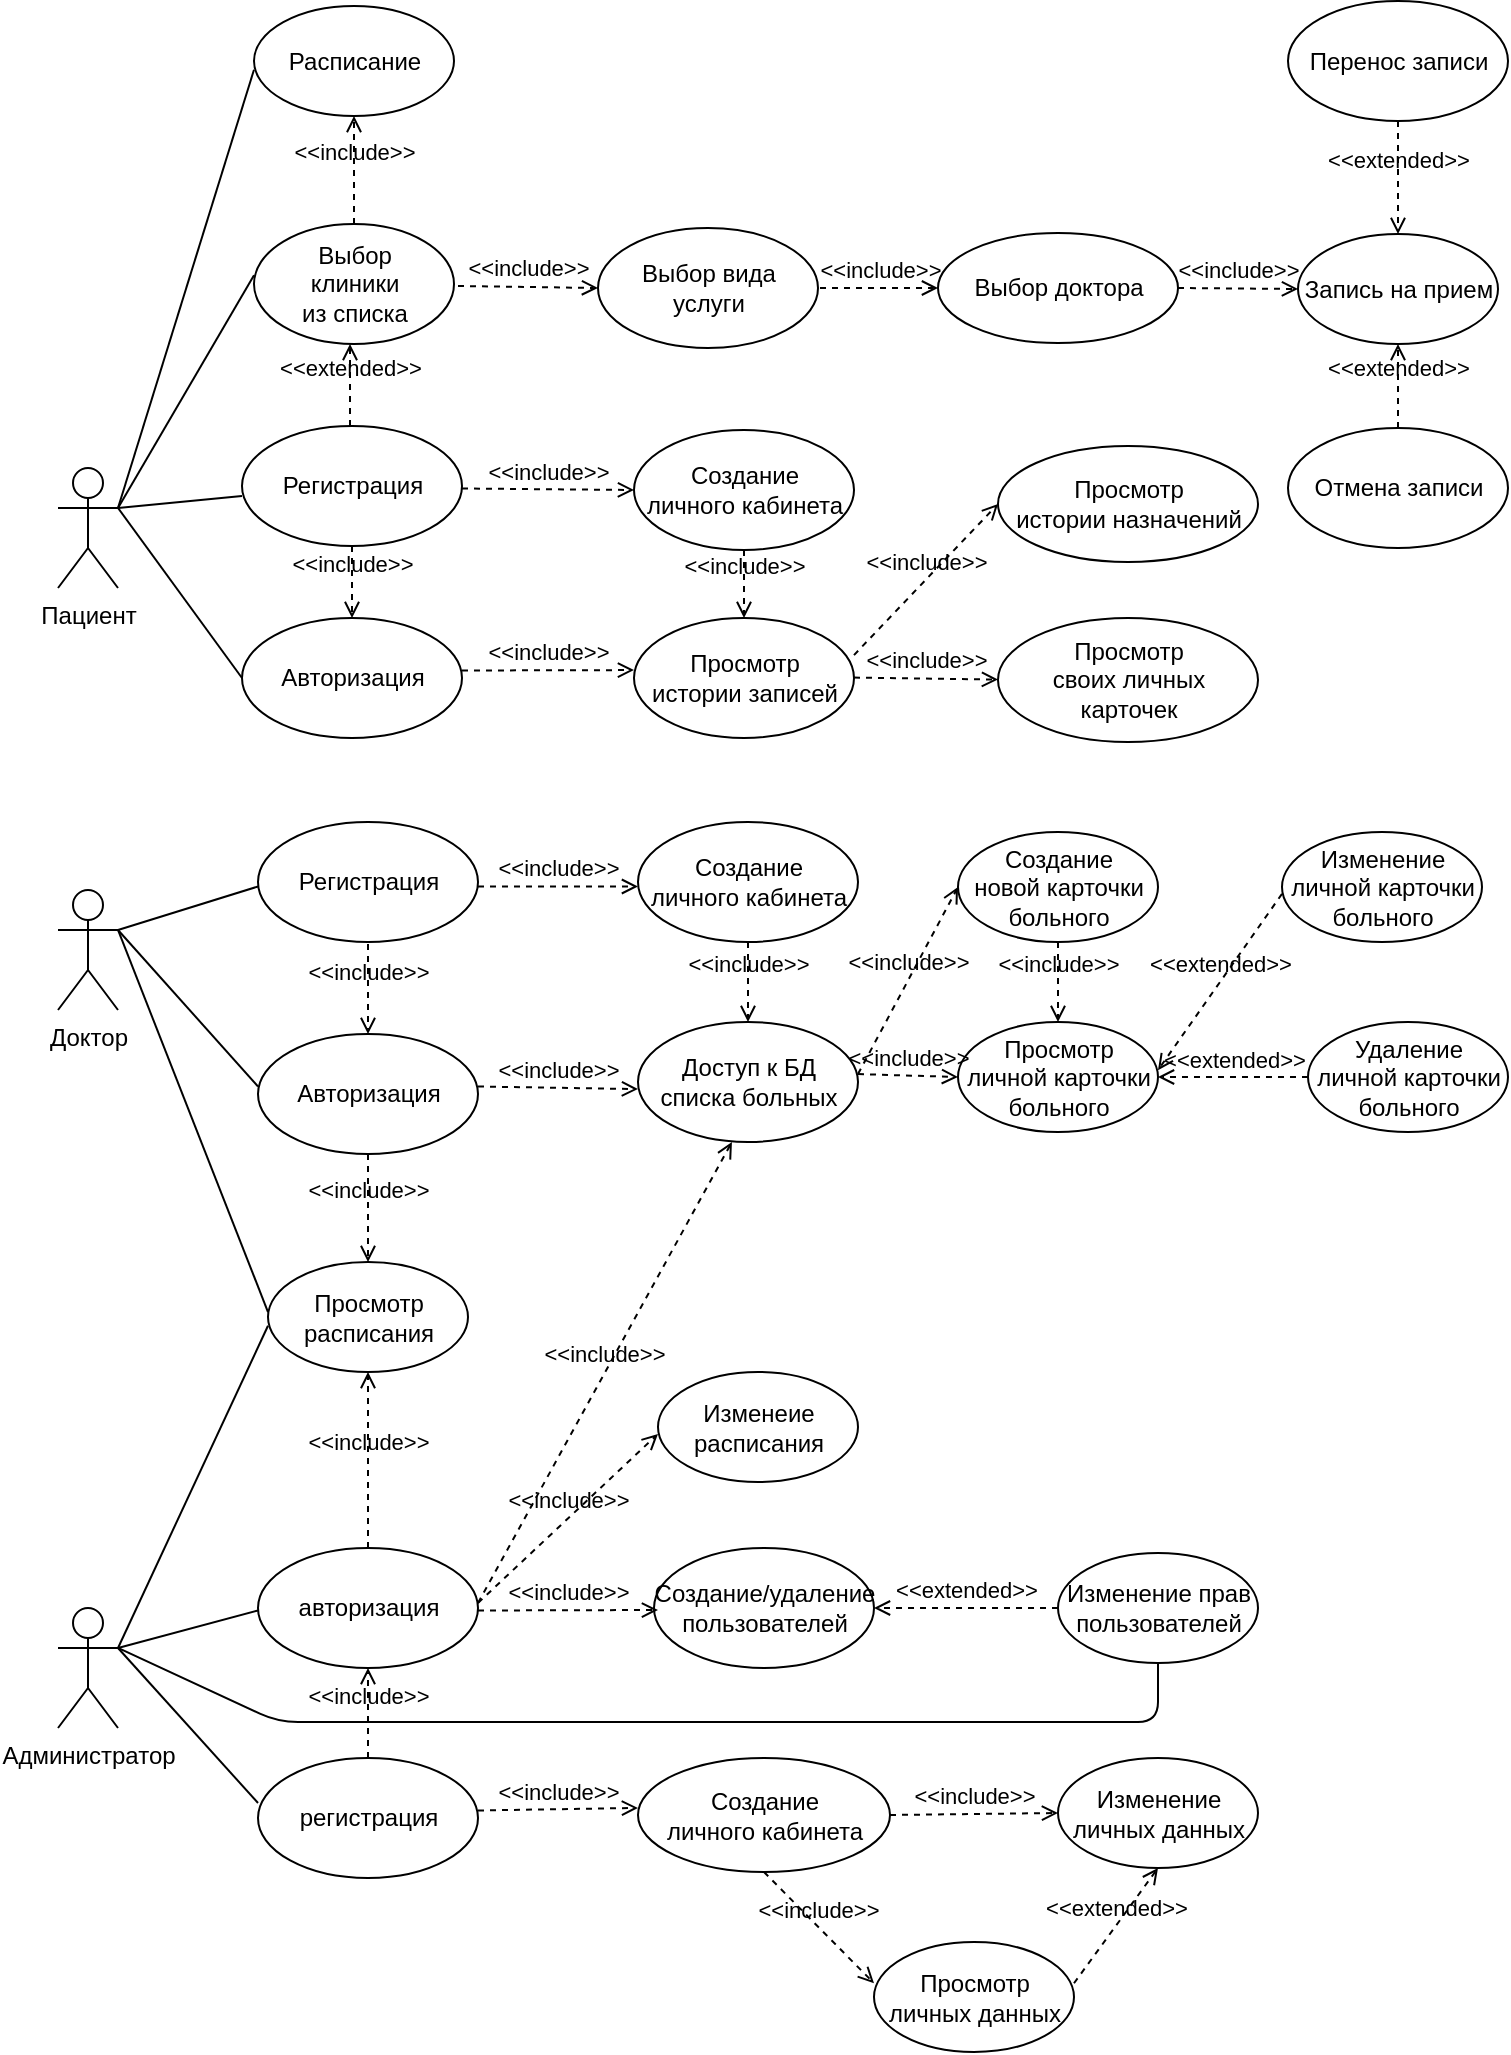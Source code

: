 <mxfile>
    <diagram id="ggYDEeV_3CgnaijYlMCd" name="Страница 1">
        <mxGraphModel dx="857" dy="478" grid="1" gridSize="10" guides="1" tooltips="1" connect="1" arrows="1" fold="1" page="1" pageScale="1" pageWidth="827" pageHeight="1169" math="0" shadow="0">
            <root>
                <mxCell id="0"/>
                <mxCell id="1" parent="0"/>
                <mxCell id="2" value="Пациент" style="shape=umlActor;verticalLabelPosition=bottom;verticalAlign=top;html=1;" parent="1" vertex="1">
                    <mxGeometry x="80" y="243" width="30" height="60" as="geometry"/>
                </mxCell>
                <mxCell id="3" value="Выбор &lt;br&gt;клиники &lt;br&gt;из списка" style="shape=ellipse;container=1;horizontal=1;horizontalStack=0;resizeParent=1;resizeParentMax=0;resizeLast=0;html=1;dashed=0;collapsible=0;" parent="1" vertex="1">
                    <mxGeometry x="178" y="121" width="100" height="60" as="geometry"/>
                </mxCell>
                <mxCell id="17" value="Выбор доктора" style="shape=ellipse;container=1;horizontal=1;horizontalStack=0;resizeParent=1;resizeParentMax=0;resizeLast=0;html=1;dashed=0;collapsible=0;" parent="1" vertex="1">
                    <mxGeometry x="520" y="125.5" width="120" height="55" as="geometry"/>
                </mxCell>
                <mxCell id="23" value="Расписание" style="shape=ellipse;container=1;horizontal=1;horizontalStack=0;resizeParent=1;resizeParentMax=0;resizeLast=0;html=1;dashed=0;collapsible=0;" parent="1" vertex="1">
                    <mxGeometry x="178" y="12" width="100" height="55" as="geometry"/>
                </mxCell>
                <mxCell id="36" value="Доктор" style="shape=umlActor;verticalLabelPosition=bottom;verticalAlign=top;html=1;" parent="1" vertex="1">
                    <mxGeometry x="80" y="454" width="30" height="60" as="geometry"/>
                </mxCell>
                <mxCell id="39" value="Запись на прием" style="shape=ellipse;container=1;horizontal=1;horizontalStack=0;resizeParent=1;resizeParentMax=0;resizeLast=0;html=1;dashed=0;collapsible=0;" parent="1" vertex="1">
                    <mxGeometry x="700" y="126" width="100" height="55" as="geometry"/>
                </mxCell>
                <mxCell id="43" value="Выбор вида&lt;br&gt;услуги" style="shape=ellipse;container=1;horizontal=1;horizontalStack=0;resizeParent=1;resizeParentMax=0;resizeLast=0;html=1;dashed=0;collapsible=0;" parent="1" vertex="1">
                    <mxGeometry x="350" y="123" width="110" height="60" as="geometry"/>
                </mxCell>
                <mxCell id="71" value="Администратор" style="shape=umlActor;verticalLabelPosition=bottom;verticalAlign=top;html=1;" parent="1" vertex="1">
                    <mxGeometry x="80" y="813" width="30" height="60" as="geometry"/>
                </mxCell>
                <mxCell id="86" value="Изменение прав&lt;br&gt;пользователей" style="shape=ellipse;container=1;horizontal=1;horizontalStack=0;resizeParent=1;resizeParentMax=0;resizeLast=0;html=1;dashed=0;collapsible=0;" parent="1" vertex="1">
                    <mxGeometry x="580" y="785.5" width="100" height="55" as="geometry"/>
                </mxCell>
                <mxCell id="91" value="Отмена записи" style="shape=ellipse;container=1;horizontal=1;horizontalStack=0;resizeParent=1;resizeParentMax=0;resizeLast=0;html=1;dashed=0;collapsible=0;" parent="1" vertex="1">
                    <mxGeometry x="695" y="223" width="110" height="60" as="geometry"/>
                </mxCell>
                <mxCell id="101" value="Перенос записи" style="shape=ellipse;container=1;horizontal=1;horizontalStack=0;resizeParent=1;resizeParentMax=0;resizeLast=0;html=1;dashed=0;collapsible=0;" parent="1" vertex="1">
                    <mxGeometry x="695" y="9.5" width="110" height="60" as="geometry"/>
                </mxCell>
                <mxCell id="114" value="Создание &lt;br&gt;личного кабинета" style="shape=ellipse;container=1;horizontal=1;horizontalStack=0;resizeParent=1;resizeParentMax=0;resizeLast=0;html=1;dashed=0;collapsible=0;" parent="1" vertex="1">
                    <mxGeometry x="370" y="888" width="126" height="57" as="geometry"/>
                </mxCell>
                <mxCell id="190" value="" style="group" parent="1" vertex="1" connectable="0">
                    <mxGeometry x="130" y="783" width="358" height="165" as="geometry"/>
                </mxCell>
                <mxCell id="47" value="регистрация" style="shape=ellipse;container=1;horizontal=1;horizontalStack=0;resizeParent=1;resizeParentMax=0;resizeLast=0;html=1;dashed=0;collapsible=0;" parent="190" vertex="1">
                    <mxGeometry x="50" y="105" width="110" height="60" as="geometry"/>
                </mxCell>
                <mxCell id="168" value="авторизация" style="shape=ellipse;container=1;horizontal=1;horizontalStack=0;resizeParent=1;resizeParentMax=0;resizeLast=0;html=1;dashed=0;collapsible=0;" parent="190" vertex="1">
                    <mxGeometry x="50" width="110" height="60" as="geometry"/>
                </mxCell>
                <mxCell id="180" value="&amp;lt;&amp;lt;include&amp;gt;&amp;gt;" style="endArrow=open;html=1;rounded=0;align=center;verticalAlign=bottom;dashed=1;endFill=0;labelBackgroundColor=none;entryX=0.5;entryY=1;entryDx=0;entryDy=0;exitX=0.5;exitY=0;exitDx=0;exitDy=0;" parent="190" source="47" target="168" edge="1">
                    <mxGeometry relative="1" as="geometry">
                        <mxPoint x="105" y="97" as="sourcePoint"/>
                        <mxPoint x="480" y="65" as="targetPoint"/>
                    </mxGeometry>
                </mxCell>
                <mxCell id="181" value="" style="resizable=0;html=1;align=center;verticalAlign=top;labelBackgroundColor=none;" parent="180" connectable="0" vertex="1">
                    <mxGeometry relative="1" as="geometry"/>
                </mxCell>
                <mxCell id="184" value="&amp;lt;&amp;lt;include&amp;gt;&amp;gt;" style="endArrow=open;html=1;rounded=0;align=center;verticalAlign=bottom;dashed=1;endFill=0;labelBackgroundColor=none;exitX=1;exitY=0.25;exitDx=0;exitDy=0;entryX=0;entryY=0.25;entryDx=0;entryDy=0;" parent="190" edge="1">
                    <mxGeometry relative="1" as="geometry">
                        <mxPoint x="160" y="131.25" as="sourcePoint"/>
                        <mxPoint x="240" y="129.943" as="targetPoint"/>
                    </mxGeometry>
                </mxCell>
                <mxCell id="185" value="" style="resizable=0;html=1;align=center;verticalAlign=top;labelBackgroundColor=none;" parent="184" connectable="0" vertex="1">
                    <mxGeometry relative="1" as="geometry"/>
                </mxCell>
                <mxCell id="186" value="Создание/удаление&lt;br&gt;пользователей" style="shape=ellipse;container=1;horizontal=1;horizontalStack=0;resizeParent=1;resizeParentMax=0;resizeLast=0;html=1;dashed=0;collapsible=0;" parent="190" vertex="1">
                    <mxGeometry x="248" width="110" height="60" as="geometry"/>
                </mxCell>
                <mxCell id="188" value="&amp;lt;&amp;lt;include&amp;gt;&amp;gt;" style="endArrow=open;html=1;rounded=0;align=center;verticalAlign=bottom;dashed=1;endFill=0;labelBackgroundColor=none;exitX=1;exitY=0.75;exitDx=0;exitDy=0;" parent="190" edge="1">
                    <mxGeometry relative="1" as="geometry">
                        <mxPoint x="160" y="31.25" as="sourcePoint"/>
                        <mxPoint x="250" y="31" as="targetPoint"/>
                    </mxGeometry>
                </mxCell>
                <mxCell id="189" value="" style="resizable=0;html=1;align=center;verticalAlign=top;labelBackgroundColor=none;" parent="188" connectable="0" vertex="1">
                    <mxGeometry relative="1" as="geometry"/>
                </mxCell>
                <mxCell id="206" value="" style="group" parent="1" vertex="1" connectable="0">
                    <mxGeometry x="130" y="420" width="358" height="165" as="geometry"/>
                </mxCell>
                <mxCell id="207" value="Авторизация" style="shape=ellipse;container=1;horizontal=1;horizontalStack=0;resizeParent=1;resizeParentMax=0;resizeLast=0;html=1;dashed=0;collapsible=0;" parent="206" vertex="1">
                    <mxGeometry x="50" y="106" width="110" height="60" as="geometry"/>
                </mxCell>
                <mxCell id="209" value="Регистрация" style="shape=ellipse;container=1;horizontal=1;horizontalStack=0;resizeParent=1;resizeParentMax=0;resizeLast=0;html=1;dashed=0;collapsible=0;" parent="206" vertex="1">
                    <mxGeometry x="50" width="110" height="60" as="geometry"/>
                </mxCell>
                <mxCell id="213" value="&amp;lt;&amp;lt;include&amp;gt;&amp;gt;" style="endArrow=open;html=1;rounded=0;align=center;verticalAlign=bottom;dashed=1;endFill=0;labelBackgroundColor=none;exitX=0.5;exitY=1;exitDx=0;exitDy=0;" parent="206" target="207" edge="1">
                    <mxGeometry relative="1" as="geometry">
                        <mxPoint x="105" y="61" as="sourcePoint"/>
                        <mxPoint x="480" y="66" as="targetPoint"/>
                    </mxGeometry>
                </mxCell>
                <mxCell id="214" value="" style="resizable=0;html=1;align=center;verticalAlign=top;labelBackgroundColor=none;" parent="213" connectable="0" vertex="1">
                    <mxGeometry relative="1" as="geometry"/>
                </mxCell>
                <mxCell id="215" value="&amp;lt;&amp;lt;include&amp;gt;&amp;gt;" style="endArrow=open;html=1;rounded=0;align=center;verticalAlign=bottom;dashed=1;endFill=0;labelBackgroundColor=none;exitX=1;exitY=0.25;exitDx=0;exitDy=0;entryX=0;entryY=1;entryDx=0;entryDy=0;" parent="206" edge="1">
                    <mxGeometry relative="1" as="geometry">
                        <mxPoint x="160" y="132.25" as="sourcePoint"/>
                        <mxPoint x="240" y="133.54" as="targetPoint"/>
                    </mxGeometry>
                </mxCell>
                <mxCell id="216" value="" style="resizable=0;html=1;align=center;verticalAlign=top;labelBackgroundColor=none;" parent="215" connectable="0" vertex="1">
                    <mxGeometry relative="1" as="geometry"/>
                </mxCell>
                <mxCell id="217" value="Создание&lt;br&gt;личного кабинета" style="shape=ellipse;container=1;horizontal=1;horizontalStack=0;resizeParent=1;resizeParentMax=0;resizeLast=0;html=1;dashed=0;collapsible=0;" parent="206" vertex="1">
                    <mxGeometry x="240" width="110" height="60" as="geometry"/>
                </mxCell>
                <mxCell id="219" value="&amp;lt;&amp;lt;include&amp;gt;&amp;gt;" style="endArrow=open;html=1;rounded=0;align=center;verticalAlign=bottom;dashed=1;endFill=0;labelBackgroundColor=none;exitX=1;exitY=0.75;exitDx=0;exitDy=0;entryX=0;entryY=0.75;entryDx=0;entryDy=0;" parent="206" edge="1">
                    <mxGeometry relative="1" as="geometry">
                        <mxPoint x="160" y="32.25" as="sourcePoint"/>
                        <mxPoint x="240" y="32.25" as="targetPoint"/>
                    </mxGeometry>
                </mxCell>
                <mxCell id="220" value="" style="resizable=0;html=1;align=center;verticalAlign=top;labelBackgroundColor=none;" parent="219" connectable="0" vertex="1">
                    <mxGeometry relative="1" as="geometry"/>
                </mxCell>
                <mxCell id="96" value="Доступ к БД&lt;br&gt;списка больных" style="shape=ellipse;container=1;horizontal=1;horizontalStack=0;resizeParent=1;resizeParentMax=0;resizeLast=0;html=1;dashed=0;collapsible=0;" parent="206" vertex="1">
                    <mxGeometry x="240" y="100" width="110" height="60" as="geometry"/>
                </mxCell>
                <mxCell id="288" value="&amp;lt;&amp;lt;include&amp;gt;&amp;gt;" style="endArrow=open;html=1;rounded=0;align=center;verticalAlign=bottom;dashed=1;endFill=0;labelBackgroundColor=none;exitX=0.5;exitY=1;exitDx=0;exitDy=0;entryX=0.5;entryY=0;entryDx=0;entryDy=0;" parent="206" source="217" target="96" edge="1">
                    <mxGeometry relative="1" as="geometry">
                        <mxPoint x="105" y="61" as="sourcePoint"/>
                        <mxPoint x="480" y="66" as="targetPoint"/>
                    </mxGeometry>
                </mxCell>
                <mxCell id="289" value="" style="resizable=0;html=1;align=center;verticalAlign=top;labelBackgroundColor=none;" parent="288" connectable="0" vertex="1">
                    <mxGeometry relative="1" as="geometry"/>
                </mxCell>
                <mxCell id="227" value="" style="group" parent="1" vertex="1" connectable="0">
                    <mxGeometry x="122" y="213" width="358" height="165" as="geometry"/>
                </mxCell>
                <mxCell id="228" value="Авторизация" style="shape=ellipse;container=1;horizontal=1;horizontalStack=0;resizeParent=1;resizeParentMax=0;resizeLast=0;html=1;dashed=0;collapsible=0;" parent="227" vertex="1">
                    <mxGeometry x="50" y="105" width="110" height="60" as="geometry"/>
                </mxCell>
                <mxCell id="230" value="Регистрация" style="shape=ellipse;container=1;horizontal=1;horizontalStack=0;resizeParent=1;resizeParentMax=0;resizeLast=0;html=1;dashed=0;collapsible=0;" parent="227" vertex="1">
                    <mxGeometry x="50" y="9" width="110" height="60" as="geometry"/>
                </mxCell>
                <mxCell id="232" value="&amp;lt;&amp;lt;include&amp;gt;&amp;gt;" style="endArrow=open;html=1;rounded=0;align=center;verticalAlign=bottom;dashed=1;endFill=0;labelBackgroundColor=none;exitX=0.5;exitY=1;exitDx=0;exitDy=0;" parent="227" source="230" target="228" edge="1">
                    <mxGeometry relative="1" as="geometry">
                        <mxPoint x="320" y="65" as="sourcePoint"/>
                        <mxPoint x="480" y="65" as="targetPoint"/>
                    </mxGeometry>
                </mxCell>
                <mxCell id="233" value="" style="resizable=0;html=1;align=center;verticalAlign=top;labelBackgroundColor=none;" parent="232" connectable="0" vertex="1">
                    <mxGeometry relative="1" as="geometry"/>
                </mxCell>
                <mxCell id="234" value="&amp;lt;&amp;lt;include&amp;gt;&amp;gt;" style="endArrow=open;html=1;rounded=0;align=center;verticalAlign=bottom;dashed=1;endFill=0;labelBackgroundColor=none;exitX=1;exitY=0.25;exitDx=0;exitDy=0;entryX=0;entryY=0.5;entryDx=0;entryDy=0;" parent="227" edge="1">
                    <mxGeometry relative="1" as="geometry">
                        <mxPoint x="160" y="131.25" as="sourcePoint"/>
                        <mxPoint x="246" y="131.04" as="targetPoint"/>
                    </mxGeometry>
                </mxCell>
                <mxCell id="235" value="" style="resizable=0;html=1;align=center;verticalAlign=top;labelBackgroundColor=none;" parent="234" connectable="0" vertex="1">
                    <mxGeometry relative="1" as="geometry"/>
                </mxCell>
                <mxCell id="236" value="Создание&lt;br&gt;личного кабинета" style="shape=ellipse;container=1;horizontal=1;horizontalStack=0;resizeParent=1;resizeParentMax=0;resizeLast=0;html=1;dashed=0;collapsible=0;" parent="227" vertex="1">
                    <mxGeometry x="246" y="11" width="110" height="60" as="geometry"/>
                </mxCell>
                <mxCell id="238" value="&amp;lt;&amp;lt;include&amp;gt;&amp;gt;" style="endArrow=open;html=1;rounded=0;align=center;verticalAlign=bottom;dashed=1;endFill=0;labelBackgroundColor=none;exitX=1;exitY=0.75;exitDx=0;exitDy=0;entryX=0;entryY=0.5;entryDx=0;entryDy=0;" parent="227" target="236" edge="1">
                    <mxGeometry relative="1" as="geometry">
                        <mxPoint x="160" y="40.25" as="sourcePoint"/>
                        <mxPoint x="238" y="31" as="targetPoint"/>
                    </mxGeometry>
                </mxCell>
                <mxCell id="239" value="" style="resizable=0;html=1;align=center;verticalAlign=top;labelBackgroundColor=none;" parent="238" connectable="0" vertex="1">
                    <mxGeometry relative="1" as="geometry"/>
                </mxCell>
                <mxCell id="263" value="Просмотр &lt;br&gt;истории записей" style="shape=ellipse;container=1;horizontal=1;horizontalStack=0;resizeParent=1;resizeParentMax=0;resizeLast=0;html=1;dashed=0;collapsible=0;" parent="227" vertex="1">
                    <mxGeometry x="246" y="105" width="110" height="60" as="geometry"/>
                </mxCell>
                <mxCell id="267" value="&amp;lt;&amp;lt;include&amp;gt;&amp;gt;" style="endArrow=open;html=1;rounded=0;align=center;verticalAlign=bottom;dashed=1;endFill=0;labelBackgroundColor=none;exitX=0.5;exitY=1;exitDx=0;exitDy=0;entryX=0.5;entryY=0;entryDx=0;entryDy=0;" parent="227" source="236" target="263" edge="1">
                    <mxGeometry relative="1" as="geometry">
                        <mxPoint x="105" y="60" as="sourcePoint"/>
                        <mxPoint x="227.0" y="286" as="targetPoint"/>
                    </mxGeometry>
                </mxCell>
                <mxCell id="268" value="" style="resizable=0;html=1;align=center;verticalAlign=top;labelBackgroundColor=none;" parent="267" connectable="0" vertex="1">
                    <mxGeometry relative="1" as="geometry"/>
                </mxCell>
                <mxCell id="245" value="" style="endArrow=none;html=1;exitX=1;exitY=0.333;exitDx=0;exitDy=0;exitPerimeter=0;entryX=0;entryY=0.5;entryDx=0;entryDy=0;" parent="1" source="2" edge="1">
                    <mxGeometry width="50" height="50" relative="1" as="geometry">
                        <mxPoint x="500" y="392" as="sourcePoint"/>
                        <mxPoint x="172" y="348" as="targetPoint"/>
                    </mxGeometry>
                </mxCell>
                <mxCell id="246" value="" style="endArrow=none;html=1;exitX=1;exitY=0.333;exitDx=0;exitDy=0;exitPerimeter=0;entryX=0;entryY=1;entryDx=0;entryDy=0;" parent="1" source="2" edge="1">
                    <mxGeometry width="50" height="50" relative="1" as="geometry">
                        <mxPoint x="500" y="392" as="sourcePoint"/>
                        <mxPoint x="172" y="257" as="targetPoint"/>
                    </mxGeometry>
                </mxCell>
                <mxCell id="247" value="" style="endArrow=none;html=1;exitX=1;exitY=0.333;exitDx=0;exitDy=0;exitPerimeter=0;entryX=0;entryY=0.25;entryDx=0;entryDy=0;" parent="1" source="2" edge="1">
                    <mxGeometry width="50" height="50" relative="1" as="geometry">
                        <mxPoint x="500" y="392" as="sourcePoint"/>
                        <mxPoint x="178" y="146.63" as="targetPoint"/>
                    </mxGeometry>
                </mxCell>
                <mxCell id="249" value="&amp;lt;&amp;lt;include&amp;gt;&amp;gt;" style="endArrow=open;html=1;rounded=0;align=center;verticalAlign=bottom;dashed=1;endFill=0;labelBackgroundColor=none;exitX=0.5;exitY=0;exitDx=0;exitDy=0;entryX=0.5;entryY=1;entryDx=0;entryDy=0;" parent="1" source="3" target="23" edge="1">
                    <mxGeometry relative="1" as="geometry">
                        <mxPoint x="442" y="278" as="sourcePoint"/>
                        <mxPoint x="602" y="278" as="targetPoint"/>
                    </mxGeometry>
                </mxCell>
                <mxCell id="250" value="" style="resizable=0;html=1;align=center;verticalAlign=top;labelBackgroundColor=none;" parent="249" connectable="0" vertex="1">
                    <mxGeometry relative="1" as="geometry"/>
                </mxCell>
                <mxCell id="251" value="&amp;lt;&amp;lt;include&amp;gt;&amp;gt;" style="endArrow=open;html=1;rounded=0;align=center;verticalAlign=bottom;dashed=1;endFill=0;labelBackgroundColor=none;entryX=0;entryY=0.5;entryDx=0;entryDy=0;" parent="1" target="43" edge="1">
                    <mxGeometry relative="1" as="geometry">
                        <mxPoint x="280" y="152" as="sourcePoint"/>
                        <mxPoint x="602" y="278" as="targetPoint"/>
                    </mxGeometry>
                </mxCell>
                <mxCell id="252" value="" style="resizable=0;html=1;align=center;verticalAlign=top;labelBackgroundColor=none;" parent="251" connectable="0" vertex="1">
                    <mxGeometry relative="1" as="geometry"/>
                </mxCell>
                <mxCell id="253" value="&amp;lt;&amp;lt;include&amp;gt;&amp;gt;" style="endArrow=open;html=1;rounded=0;align=center;verticalAlign=bottom;dashed=1;endFill=0;labelBackgroundColor=none;exitX=1;exitY=0.5;exitDx=0;exitDy=0;entryX=0;entryY=0.5;entryDx=0;entryDy=0;" parent="1" target="17" edge="1">
                    <mxGeometry relative="1" as="geometry">
                        <mxPoint x="461" y="153" as="sourcePoint"/>
                        <mxPoint x="602" y="278" as="targetPoint"/>
                    </mxGeometry>
                </mxCell>
                <mxCell id="254" value="" style="resizable=0;html=1;align=center;verticalAlign=top;labelBackgroundColor=none;" parent="253" connectable="0" vertex="1">
                    <mxGeometry relative="1" as="geometry"/>
                </mxCell>
                <mxCell id="257" value="&amp;lt;&amp;lt;include&amp;gt;&amp;gt;" style="endArrow=open;html=1;rounded=0;align=center;verticalAlign=bottom;dashed=1;endFill=0;labelBackgroundColor=none;entryX=0;entryY=0.5;entryDx=0;entryDy=0;exitX=1;exitY=0.5;exitDx=0;exitDy=0;" parent="1" source="17" target="39" edge="1">
                    <mxGeometry relative="1" as="geometry">
                        <mxPoint x="520" y="232" as="sourcePoint"/>
                        <mxPoint x="520" y="162" as="targetPoint"/>
                    </mxGeometry>
                </mxCell>
                <mxCell id="258" value="" style="resizable=0;html=1;align=center;verticalAlign=top;labelBackgroundColor=none;" parent="257" connectable="0" vertex="1">
                    <mxGeometry relative="1" as="geometry"/>
                </mxCell>
                <mxCell id="259" value="&amp;lt;&amp;lt;extended&amp;gt;&amp;gt;" style="endArrow=open;html=1;rounded=0;align=center;verticalAlign=bottom;dashed=1;endFill=0;labelBackgroundColor=none;entryX=0.5;entryY=0;entryDx=0;entryDy=0;exitX=0.5;exitY=1;exitDx=0;exitDy=0;" parent="1" source="101" target="39" edge="1">
                    <mxGeometry relative="1" as="geometry">
                        <mxPoint x="520" y="232" as="sourcePoint"/>
                        <mxPoint x="520" y="162" as="targetPoint"/>
                    </mxGeometry>
                </mxCell>
                <mxCell id="260" value="" style="resizable=0;html=1;align=center;verticalAlign=top;labelBackgroundColor=none;" parent="259" connectable="0" vertex="1">
                    <mxGeometry relative="1" as="geometry"/>
                </mxCell>
                <mxCell id="261" value="&amp;lt;&amp;lt;extended&amp;gt;&amp;gt;" style="endArrow=open;html=1;rounded=0;align=center;verticalAlign=bottom;dashed=1;endFill=0;labelBackgroundColor=none;entryX=0.5;entryY=1;entryDx=0;entryDy=0;exitX=0.5;exitY=0;exitDx=0;exitDy=0;" parent="1" source="91" target="39" edge="1">
                    <mxGeometry relative="1" as="geometry">
                        <mxPoint x="520" y="232" as="sourcePoint"/>
                        <mxPoint x="520" y="162" as="targetPoint"/>
                    </mxGeometry>
                </mxCell>
                <mxCell id="262" value="" style="resizable=0;html=1;align=center;verticalAlign=top;labelBackgroundColor=none;" parent="261" connectable="0" vertex="1">
                    <mxGeometry relative="1" as="geometry"/>
                </mxCell>
                <mxCell id="269" value="&amp;lt;&amp;lt;extended&amp;gt;&amp;gt;" style="endArrow=open;html=1;rounded=0;align=center;verticalAlign=bottom;dashed=1;endFill=0;labelBackgroundColor=none;entryX=0.5;entryY=1;entryDx=0;entryDy=0;" parent="1" edge="1">
                    <mxGeometry relative="1" as="geometry">
                        <mxPoint x="226" y="222" as="sourcePoint"/>
                        <mxPoint x="226" y="181" as="targetPoint"/>
                    </mxGeometry>
                </mxCell>
                <mxCell id="270" value="" style="resizable=0;html=1;align=center;verticalAlign=top;labelBackgroundColor=none;" parent="269" connectable="0" vertex="1">
                    <mxGeometry relative="1" as="geometry"/>
                </mxCell>
                <mxCell id="272" value="Просмотр&lt;br&gt;истории назначений" style="shape=ellipse;container=1;horizontal=1;horizontalStack=0;resizeParent=1;resizeParentMax=0;resizeLast=0;html=1;dashed=0;collapsible=0;" parent="1" vertex="1">
                    <mxGeometry x="550" y="232" width="130" height="58" as="geometry"/>
                </mxCell>
                <mxCell id="274" value="Просмотр&lt;br&gt;своих личных&lt;br&gt;карточек" style="shape=ellipse;container=1;horizontal=1;horizontalStack=0;resizeParent=1;resizeParentMax=0;resizeLast=0;html=1;dashed=0;collapsible=0;" parent="1" vertex="1">
                    <mxGeometry x="550" y="318" width="130" height="62" as="geometry"/>
                </mxCell>
                <mxCell id="278" value="&amp;lt;&amp;lt;include&amp;gt;&amp;gt;" style="endArrow=open;html=1;rounded=0;align=center;verticalAlign=bottom;dashed=1;endFill=0;labelBackgroundColor=none;exitX=1;exitY=0;exitDx=0;exitDy=0;entryX=0;entryY=0.5;entryDx=0;entryDy=0;" parent="1" target="272" edge="1">
                    <mxGeometry relative="1" as="geometry">
                        <mxPoint x="478" y="336.54" as="sourcePoint"/>
                        <mxPoint x="602" y="278" as="targetPoint"/>
                    </mxGeometry>
                </mxCell>
                <mxCell id="279" value="" style="resizable=0;html=1;align=center;verticalAlign=top;labelBackgroundColor=none;" parent="278" connectable="0" vertex="1">
                    <mxGeometry relative="1" as="geometry"/>
                </mxCell>
                <mxCell id="280" value="&amp;lt;&amp;lt;include&amp;gt;&amp;gt;" style="endArrow=open;html=1;rounded=0;align=center;verticalAlign=bottom;dashed=1;endFill=0;labelBackgroundColor=none;exitX=1;exitY=0.75;exitDx=0;exitDy=0;entryX=0;entryY=0.75;entryDx=0;entryDy=0;" parent="1" edge="1">
                    <mxGeometry relative="1" as="geometry">
                        <mxPoint x="478" y="347.79" as="sourcePoint"/>
                        <mxPoint x="550" y="348.783" as="targetPoint"/>
                    </mxGeometry>
                </mxCell>
                <mxCell id="281" value="" style="resizable=0;html=1;align=center;verticalAlign=top;labelBackgroundColor=none;" parent="280" connectable="0" vertex="1">
                    <mxGeometry relative="1" as="geometry"/>
                </mxCell>
                <mxCell id="283" value="" style="endArrow=none;html=1;exitX=1;exitY=0.333;exitDx=0;exitDy=0;exitPerimeter=0;entryX=0;entryY=1;entryDx=0;entryDy=0;" parent="1" source="2" edge="1">
                    <mxGeometry width="50" height="50" relative="1" as="geometry">
                        <mxPoint x="390" y="182" as="sourcePoint"/>
                        <mxPoint x="178" y="43.88" as="targetPoint"/>
                    </mxGeometry>
                </mxCell>
                <mxCell id="284" value="" style="endArrow=none;html=1;exitX=1;exitY=0.333;exitDx=0;exitDy=0;exitPerimeter=0;entryX=0;entryY=0.75;entryDx=0;entryDy=0;" parent="1" source="36" edge="1">
                    <mxGeometry width="50" height="50" relative="1" as="geometry">
                        <mxPoint x="510" y="560" as="sourcePoint"/>
                        <mxPoint x="180" y="452.25" as="targetPoint"/>
                    </mxGeometry>
                </mxCell>
                <mxCell id="285" value="" style="endArrow=none;html=1;exitX=1;exitY=0.333;exitDx=0;exitDy=0;exitPerimeter=0;entryX=0;entryY=0.25;entryDx=0;entryDy=0;" parent="1" source="36" edge="1">
                    <mxGeometry width="50" height="50" relative="1" as="geometry">
                        <mxPoint x="390" y="560" as="sourcePoint"/>
                        <mxPoint x="180" y="552.25" as="targetPoint"/>
                    </mxGeometry>
                </mxCell>
                <mxCell id="286" value="" style="endArrow=none;html=1;exitX=1;exitY=0.333;exitDx=0;exitDy=0;exitPerimeter=0;entryX=0;entryY=0.75;entryDx=0;entryDy=0;" parent="1" source="71" edge="1">
                    <mxGeometry width="50" height="50" relative="1" as="geometry">
                        <mxPoint x="390" y="829" as="sourcePoint"/>
                        <mxPoint x="180" y="814.25" as="targetPoint"/>
                    </mxGeometry>
                </mxCell>
                <mxCell id="287" value="" style="endArrow=none;html=1;exitX=1;exitY=0.333;exitDx=0;exitDy=0;exitPerimeter=0;entryX=0;entryY=0;entryDx=0;entryDy=0;" parent="1" source="71" edge="1">
                    <mxGeometry width="50" height="50" relative="1" as="geometry">
                        <mxPoint x="390" y="829" as="sourcePoint"/>
                        <mxPoint x="180" y="910.5" as="targetPoint"/>
                    </mxGeometry>
                </mxCell>
                <mxCell id="290" value="Просмотр &lt;br&gt;личной карточки &lt;br&gt;больного" style="shape=ellipse;container=1;horizontal=1;horizontalStack=0;resizeParent=1;resizeParentMax=0;resizeLast=0;html=1;dashed=0;collapsible=0;" parent="1" vertex="1">
                    <mxGeometry x="530" y="520" width="100" height="55" as="geometry"/>
                </mxCell>
                <mxCell id="292" value="Создание &lt;br&gt;новой&amp;nbsp;карточки &lt;br&gt;больного" style="shape=ellipse;container=1;horizontal=1;horizontalStack=0;resizeParent=1;resizeParentMax=0;resizeLast=0;html=1;dashed=0;collapsible=0;" parent="1" vertex="1">
                    <mxGeometry x="530" y="425" width="100" height="55" as="geometry"/>
                </mxCell>
                <mxCell id="294" value="Изменеие&lt;br&gt;расписания" style="shape=ellipse;container=1;horizontal=1;horizontalStack=0;resizeParent=1;resizeParentMax=0;resizeLast=0;html=1;dashed=0;collapsible=0;" parent="1" vertex="1">
                    <mxGeometry x="380" y="695" width="100" height="55" as="geometry"/>
                </mxCell>
                <mxCell id="299" value="Изменение&lt;br&gt;личной карточки&lt;br&gt;больного" style="shape=ellipse;container=1;horizontal=1;horizontalStack=0;resizeParent=1;resizeParentMax=0;resizeLast=0;html=1;dashed=0;collapsible=0;" parent="1" vertex="1">
                    <mxGeometry x="692" y="425" width="100" height="55" as="geometry"/>
                </mxCell>
                <mxCell id="301" value="Удаление&lt;br&gt;личной карточки&lt;br&gt;больного" style="shape=ellipse;container=1;horizontal=1;horizontalStack=0;resizeParent=1;resizeParentMax=0;resizeLast=0;html=1;dashed=0;collapsible=0;" parent="1" vertex="1">
                    <mxGeometry x="705" y="520.01" width="100" height="55" as="geometry"/>
                </mxCell>
                <mxCell id="303" value="&amp;lt;&amp;lt;include&amp;gt;&amp;gt;" style="endArrow=open;html=1;rounded=0;align=center;verticalAlign=bottom;dashed=1;endFill=0;labelBackgroundColor=none;exitX=1;exitY=0.5;exitDx=0;exitDy=0;entryX=0;entryY=0.5;entryDx=0;entryDy=0;" parent="1" target="290" edge="1">
                    <mxGeometry relative="1" as="geometry">
                        <mxPoint x="480" y="546.04" as="sourcePoint"/>
                        <mxPoint x="602" y="278" as="targetPoint"/>
                    </mxGeometry>
                </mxCell>
                <mxCell id="304" value="" style="resizable=0;html=1;align=center;verticalAlign=top;labelBackgroundColor=none;" parent="303" connectable="0" vertex="1">
                    <mxGeometry relative="1" as="geometry"/>
                </mxCell>
                <mxCell id="305" value="&amp;lt;&amp;lt;include&amp;gt;&amp;gt;" style="endArrow=open;html=1;rounded=0;align=center;verticalAlign=bottom;dashed=1;endFill=0;labelBackgroundColor=none;exitX=1;exitY=0.5;exitDx=0;exitDy=0;entryX=0;entryY=0.5;entryDx=0;entryDy=0;" parent="1" target="292" edge="1">
                    <mxGeometry relative="1" as="geometry">
                        <mxPoint x="480" y="546.04" as="sourcePoint"/>
                        <mxPoint x="602" y="278" as="targetPoint"/>
                    </mxGeometry>
                </mxCell>
                <mxCell id="306" value="" style="resizable=0;html=1;align=center;verticalAlign=top;labelBackgroundColor=none;" parent="305" connectable="0" vertex="1">
                    <mxGeometry relative="1" as="geometry"/>
                </mxCell>
                <mxCell id="307" value="&amp;lt;&amp;lt;extended&amp;gt;&amp;gt;" style="endArrow=open;html=1;rounded=0;align=center;verticalAlign=bottom;dashed=1;endFill=0;labelBackgroundColor=none;exitX=0;exitY=0.75;exitDx=0;exitDy=0;entryX=1;entryY=0.25;entryDx=0;entryDy=0;" parent="1" edge="1">
                    <mxGeometry relative="1" as="geometry">
                        <mxPoint x="692" y="455.942" as="sourcePoint"/>
                        <mxPoint x="630" y="544.067" as="targetPoint"/>
                    </mxGeometry>
                </mxCell>
                <mxCell id="308" value="" style="resizable=0;html=1;align=center;verticalAlign=top;labelBackgroundColor=none;" parent="307" connectable="0" vertex="1">
                    <mxGeometry relative="1" as="geometry"/>
                </mxCell>
                <mxCell id="309" value="&amp;lt;&amp;lt;extended&amp;gt;&amp;gt;" style="endArrow=open;html=1;rounded=0;align=center;verticalAlign=bottom;dashed=1;endFill=0;labelBackgroundColor=none;entryX=1;entryY=0.5;entryDx=0;entryDy=0;exitX=0;exitY=0.5;exitDx=0;exitDy=0;" parent="1" edge="1">
                    <mxGeometry relative="1" as="geometry">
                        <mxPoint x="705" y="547.515" as="sourcePoint"/>
                        <mxPoint x="630" y="547.505" as="targetPoint"/>
                    </mxGeometry>
                </mxCell>
                <mxCell id="310" value="" style="resizable=0;html=1;align=center;verticalAlign=top;labelBackgroundColor=none;" parent="309" connectable="0" vertex="1">
                    <mxGeometry relative="1" as="geometry"/>
                </mxCell>
                <mxCell id="313" value="&amp;lt;&amp;lt;include&amp;gt;&amp;gt;" style="endArrow=open;html=1;rounded=0;align=center;verticalAlign=bottom;dashed=1;endFill=0;labelBackgroundColor=none;entryX=0.5;entryY=0;entryDx=0;entryDy=0;exitX=0.5;exitY=1;exitDx=0;exitDy=0;" parent="1" source="292" target="290" edge="1">
                    <mxGeometry relative="1" as="geometry">
                        <mxPoint x="480" y="546" as="sourcePoint"/>
                        <mxPoint x="530" y="452.5" as="targetPoint"/>
                    </mxGeometry>
                </mxCell>
                <mxCell id="314" value="" style="resizable=0;html=1;align=center;verticalAlign=top;labelBackgroundColor=none;" parent="313" connectable="0" vertex="1">
                    <mxGeometry relative="1" as="geometry"/>
                </mxCell>
                <mxCell id="317" value="Просмотр &lt;br&gt;расписания" style="shape=ellipse;container=1;horizontal=1;horizontalStack=0;resizeParent=1;resizeParentMax=0;resizeLast=0;html=1;dashed=0;collapsible=0;" parent="1" vertex="1">
                    <mxGeometry x="185" y="640" width="100" height="55" as="geometry"/>
                </mxCell>
                <mxCell id="319" value="&amp;lt;&amp;lt;include&amp;gt;&amp;gt;" style="endArrow=open;html=1;rounded=0;align=center;verticalAlign=bottom;dashed=1;endFill=0;labelBackgroundColor=none;entryX=0.5;entryY=0;entryDx=0;entryDy=0;exitX=0.5;exitY=1;exitDx=0;exitDy=0;" parent="1" source="207" target="317" edge="1">
                    <mxGeometry relative="1" as="geometry">
                        <mxPoint x="320" y="610" as="sourcePoint"/>
                        <mxPoint x="610" y="486" as="targetPoint"/>
                    </mxGeometry>
                </mxCell>
                <mxCell id="320" value="" style="resizable=0;html=1;align=center;verticalAlign=top;labelBackgroundColor=none;" parent="319" connectable="0" vertex="1">
                    <mxGeometry relative="1" as="geometry"/>
                </mxCell>
                <mxCell id="321" value="" style="endArrow=none;html=1;entryX=1;entryY=0.333;entryDx=0;entryDy=0;entryPerimeter=0;exitX=0;exitY=0.5;exitDx=0;exitDy=0;" parent="1" target="36" edge="1">
                    <mxGeometry width="50" height="50" relative="1" as="geometry">
                        <mxPoint x="185" y="665.005" as="sourcePoint"/>
                        <mxPoint x="550" y="640" as="targetPoint"/>
                    </mxGeometry>
                </mxCell>
                <mxCell id="322" value="&amp;lt;&amp;lt;include&amp;gt;&amp;gt;" style="endArrow=open;html=1;rounded=0;align=center;verticalAlign=bottom;dashed=1;endFill=0;labelBackgroundColor=none;entryX=0.5;entryY=1;entryDx=0;entryDy=0;exitX=0.5;exitY=0;exitDx=0;exitDy=0;" parent="1" source="168" target="317" edge="1">
                    <mxGeometry relative="1" as="geometry">
                        <mxPoint x="235" y="880" as="sourcePoint"/>
                        <mxPoint x="610" y="848" as="targetPoint"/>
                    </mxGeometry>
                </mxCell>
                <mxCell id="323" value="" style="resizable=0;html=1;align=center;verticalAlign=top;labelBackgroundColor=none;" parent="322" connectable="0" vertex="1">
                    <mxGeometry relative="1" as="geometry"/>
                </mxCell>
                <mxCell id="324" value="" style="endArrow=none;html=1;exitX=1;exitY=0.333;exitDx=0;exitDy=0;exitPerimeter=0;entryX=0;entryY=1;entryDx=0;entryDy=0;" parent="1" source="71" edge="1">
                    <mxGeometry width="50" height="50" relative="1" as="geometry">
                        <mxPoint x="500" y="770" as="sourcePoint"/>
                        <mxPoint x="185" y="671.88" as="targetPoint"/>
                    </mxGeometry>
                </mxCell>
                <mxCell id="325" value="&amp;lt;&amp;lt;include&amp;gt;&amp;gt;" style="endArrow=open;html=1;rounded=0;align=center;verticalAlign=bottom;dashed=1;endFill=0;labelBackgroundColor=none;entryX=0;entryY=0.75;entryDx=0;entryDy=0;exitX=1;exitY=0.5;exitDx=0;exitDy=0;" parent="1" edge="1">
                    <mxGeometry relative="1" as="geometry">
                        <mxPoint x="290" y="810.5" as="sourcePoint"/>
                        <mxPoint x="380" y="725.943" as="targetPoint"/>
                    </mxGeometry>
                </mxCell>
                <mxCell id="326" value="" style="resizable=0;html=1;align=center;verticalAlign=top;labelBackgroundColor=none;" parent="325" connectable="0" vertex="1">
                    <mxGeometry relative="1" as="geometry"/>
                </mxCell>
                <mxCell id="327" value="&amp;lt;&amp;lt;include&amp;gt;&amp;gt;" style="endArrow=open;html=1;rounded=0;align=center;verticalAlign=bottom;dashed=1;endFill=0;labelBackgroundColor=none;entryX=0.427;entryY=1;entryDx=0;entryDy=0;exitX=1;exitY=0.5;exitDx=0;exitDy=0;entryPerimeter=0;" parent="1" target="96" edge="1">
                    <mxGeometry relative="1" as="geometry">
                        <mxPoint x="290" y="810.5" as="sourcePoint"/>
                        <mxPoint x="610" y="848" as="targetPoint"/>
                    </mxGeometry>
                </mxCell>
                <mxCell id="328" value="" style="resizable=0;html=1;align=center;verticalAlign=top;labelBackgroundColor=none;" parent="327" connectable="0" vertex="1">
                    <mxGeometry relative="1" as="geometry"/>
                </mxCell>
                <mxCell id="329" value="&amp;lt;&amp;lt;extended&amp;gt;&amp;gt;" style="endArrow=open;html=1;rounded=0;align=center;verticalAlign=bottom;dashed=1;endFill=0;labelBackgroundColor=none;entryX=1;entryY=0.5;entryDx=0;entryDy=0;exitX=0;exitY=0.5;exitDx=0;exitDy=0;" parent="1" source="86" target="186" edge="1">
                    <mxGeometry relative="1" as="geometry">
                        <mxPoint x="700" y="500" as="sourcePoint"/>
                        <mxPoint x="520" y="162" as="targetPoint"/>
                    </mxGeometry>
                </mxCell>
                <mxCell id="330" value="" style="resizable=0;html=1;align=center;verticalAlign=top;labelBackgroundColor=none;" parent="329" connectable="0" vertex="1">
                    <mxGeometry relative="1" as="geometry"/>
                </mxCell>
                <mxCell id="331" value="" style="endArrow=none;html=1;exitX=1;exitY=0.333;exitDx=0;exitDy=0;exitPerimeter=0;entryX=0.5;entryY=1;entryDx=0;entryDy=0;" parent="1" source="71" target="86" edge="1">
                    <mxGeometry width="50" height="50" relative="1" as="geometry">
                        <mxPoint x="500" y="770" as="sourcePoint"/>
                        <mxPoint x="670" y="870" as="targetPoint"/>
                        <Array as="points">
                            <mxPoint x="190" y="870"/>
                            <mxPoint x="630" y="870"/>
                        </Array>
                    </mxGeometry>
                </mxCell>
                <mxCell id="332" value="Изменение&lt;br&gt;личных данных" style="shape=ellipse;container=1;horizontal=1;horizontalStack=0;resizeParent=1;resizeParentMax=0;resizeLast=0;html=1;dashed=0;collapsible=0;" parent="1" vertex="1">
                    <mxGeometry x="580" y="888" width="100" height="55" as="geometry"/>
                </mxCell>
                <mxCell id="334" value="&amp;lt;&amp;lt;include&amp;gt;&amp;gt;" style="endArrow=open;html=1;rounded=0;align=center;verticalAlign=bottom;dashed=1;endFill=0;labelBackgroundColor=none;exitX=1;exitY=0.5;exitDx=0;exitDy=0;entryX=0;entryY=0.5;entryDx=0;entryDy=0;" parent="1" source="114" edge="1">
                    <mxGeometry relative="1" as="geometry">
                        <mxPoint x="450" y="848" as="sourcePoint"/>
                        <mxPoint x="580" y="915.505" as="targetPoint"/>
                    </mxGeometry>
                </mxCell>
                <mxCell id="335" value="" style="resizable=0;html=1;align=center;verticalAlign=top;labelBackgroundColor=none;" parent="334" connectable="0" vertex="1">
                    <mxGeometry relative="1" as="geometry"/>
                </mxCell>
                <mxCell id="336" value="Просмотр&lt;br&gt;личных данных" style="shape=ellipse;container=1;horizontal=1;horizontalStack=0;resizeParent=1;resizeParentMax=0;resizeLast=0;html=1;dashed=0;collapsible=0;" parent="1" vertex="1">
                    <mxGeometry x="488" y="980" width="100" height="55" as="geometry"/>
                </mxCell>
                <mxCell id="340" value="&amp;lt;&amp;lt;include&amp;gt;&amp;gt;" style="endArrow=open;html=1;rounded=0;align=center;verticalAlign=bottom;dashed=1;endFill=0;labelBackgroundColor=none;exitX=0.5;exitY=1;exitDx=0;exitDy=0;entryX=0;entryY=0;entryDx=0;entryDy=0;" parent="1" source="114" edge="1">
                    <mxGeometry relative="1" as="geometry">
                        <mxPoint x="450" y="848" as="sourcePoint"/>
                        <mxPoint x="488" y="1000.63" as="targetPoint"/>
                    </mxGeometry>
                </mxCell>
                <mxCell id="341" value="" style="resizable=0;html=1;align=center;verticalAlign=top;labelBackgroundColor=none;" parent="340" connectable="0" vertex="1">
                    <mxGeometry relative="1" as="geometry"/>
                </mxCell>
                <mxCell id="342" value="&amp;lt;&amp;lt;extended&amp;gt;&amp;gt;" style="endArrow=open;html=1;rounded=0;align=center;verticalAlign=bottom;dashed=1;endFill=0;labelBackgroundColor=none;entryX=0.5;entryY=1;entryDx=0;entryDy=0;exitX=1;exitY=0;exitDx=0;exitDy=0;" parent="1" target="332" edge="1">
                    <mxGeometry relative="1" as="geometry">
                        <mxPoint x="588" y="1000.63" as="sourcePoint"/>
                        <mxPoint x="520" y="162" as="targetPoint"/>
                    </mxGeometry>
                </mxCell>
                <mxCell id="343" value="" style="resizable=0;html=1;align=center;verticalAlign=top;labelBackgroundColor=none;" parent="342" connectable="0" vertex="1">
                    <mxGeometry relative="1" as="geometry"/>
                </mxCell>
            </root>
        </mxGraphModel>
    </diagram>
</mxfile>